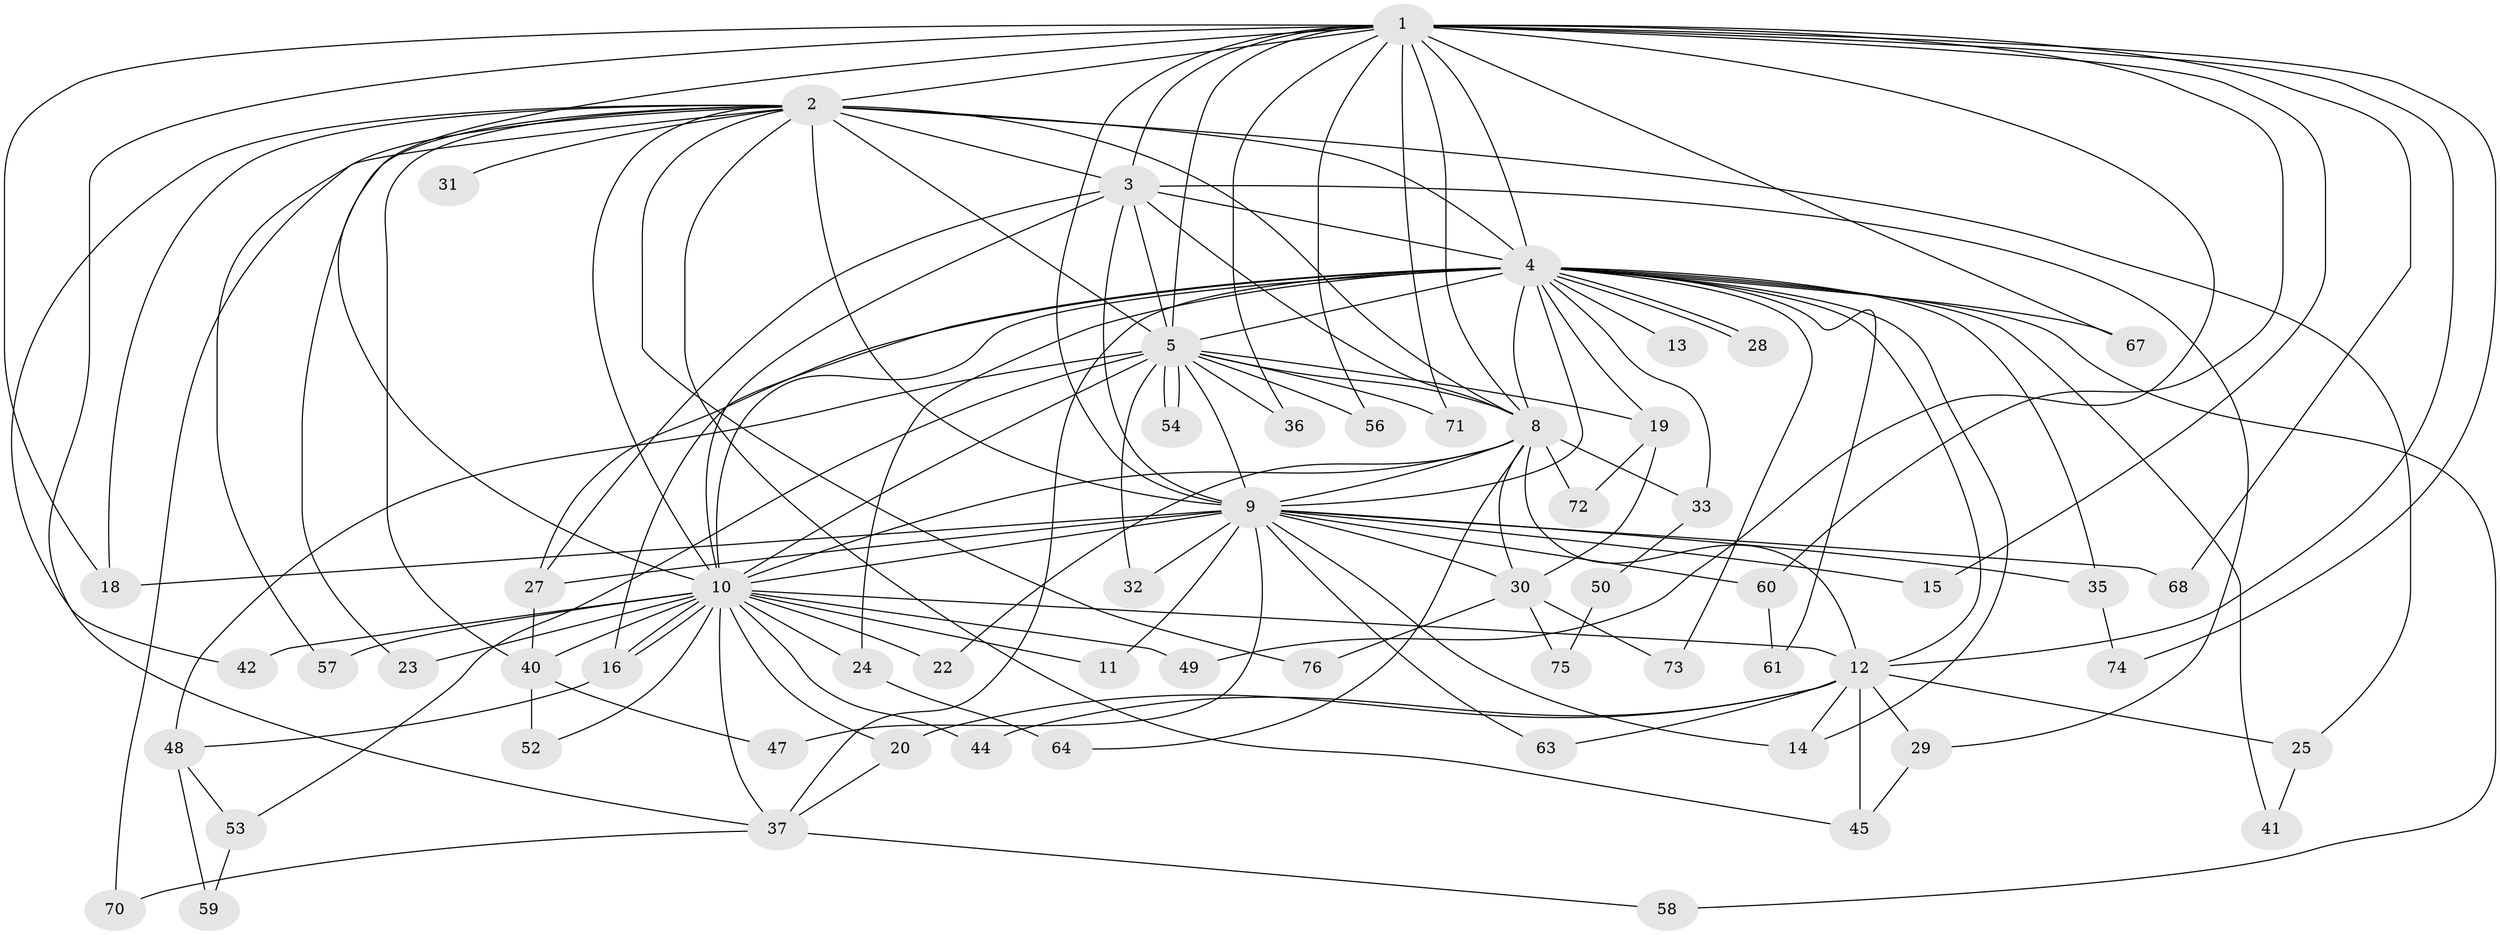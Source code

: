 // original degree distribution, {18: 0.03896103896103896, 12: 0.012987012987012988, 11: 0.025974025974025976, 19: 0.012987012987012988, 17: 0.012987012987012988, 14: 0.012987012987012988, 20: 0.012987012987012988, 26: 0.012987012987012988, 2: 0.4935064935064935, 3: 0.24675324675324675, 4: 0.06493506493506493, 6: 0.012987012987012988, 5: 0.03896103896103896}
// Generated by graph-tools (version 1.1) at 2025/10/02/27/25 16:10:59]
// undirected, 60 vertices, 140 edges
graph export_dot {
graph [start="1"]
  node [color=gray90,style=filled];
  1 [super="+55"];
  2 [super="+7"];
  3 [super="+38"];
  4 [super="+6"];
  5 [super="+43"];
  8 [super="+17"];
  9 [super="+21"];
  10 [super="+65"];
  11;
  12 [super="+77"];
  13;
  14 [super="+39"];
  15;
  16 [super="+26"];
  18;
  19 [super="+46"];
  20;
  22;
  23;
  24;
  25;
  27;
  28;
  29;
  30;
  31;
  32;
  33 [super="+34"];
  35;
  36;
  37 [super="+51"];
  40 [super="+62"];
  41;
  42;
  44;
  45 [super="+66"];
  47;
  48;
  49;
  50;
  52 [super="+69"];
  53;
  54;
  56;
  57;
  58;
  59;
  60;
  61;
  63;
  64;
  67;
  68;
  70;
  71;
  72;
  73;
  74;
  75;
  76;
  1 -- 2 [weight=2];
  1 -- 3;
  1 -- 4 [weight=2];
  1 -- 5;
  1 -- 8;
  1 -- 9;
  1 -- 10;
  1 -- 12;
  1 -- 15;
  1 -- 18;
  1 -- 36;
  1 -- 49;
  1 -- 56;
  1 -- 60;
  1 -- 74;
  1 -- 67;
  1 -- 68;
  1 -- 37;
  1 -- 71;
  2 -- 3 [weight=2];
  2 -- 4 [weight=4];
  2 -- 5 [weight=2];
  2 -- 8 [weight=2];
  2 -- 9 [weight=2];
  2 -- 10 [weight=3];
  2 -- 18;
  2 -- 31 [weight=2];
  2 -- 42;
  2 -- 70;
  2 -- 76;
  2 -- 23;
  2 -- 25;
  2 -- 45;
  2 -- 57;
  2 -- 40;
  3 -- 4 [weight=2];
  3 -- 5;
  3 -- 8;
  3 -- 9;
  3 -- 10;
  3 -- 29;
  3 -- 27;
  4 -- 5 [weight=2];
  4 -- 8 [weight=2];
  4 -- 9 [weight=2];
  4 -- 10 [weight=2];
  4 -- 13 [weight=2];
  4 -- 24;
  4 -- 27;
  4 -- 28;
  4 -- 28;
  4 -- 33;
  4 -- 35;
  4 -- 58;
  4 -- 73;
  4 -- 67;
  4 -- 12;
  4 -- 14;
  4 -- 19;
  4 -- 37;
  4 -- 41;
  4 -- 61;
  4 -- 16;
  5 -- 8;
  5 -- 9;
  5 -- 10 [weight=2];
  5 -- 19;
  5 -- 32;
  5 -- 36;
  5 -- 48;
  5 -- 53;
  5 -- 54;
  5 -- 54;
  5 -- 56;
  5 -- 71;
  8 -- 9;
  8 -- 10;
  8 -- 22;
  8 -- 30;
  8 -- 33 [weight=2];
  8 -- 64;
  8 -- 72;
  8 -- 12;
  9 -- 10;
  9 -- 11;
  9 -- 15;
  9 -- 27;
  9 -- 32;
  9 -- 35;
  9 -- 47;
  9 -- 60;
  9 -- 63;
  9 -- 68;
  9 -- 18;
  9 -- 30;
  9 -- 14;
  10 -- 11;
  10 -- 16;
  10 -- 16;
  10 -- 20;
  10 -- 22;
  10 -- 23;
  10 -- 24;
  10 -- 37;
  10 -- 40;
  10 -- 42;
  10 -- 44;
  10 -- 49;
  10 -- 52;
  10 -- 57;
  10 -- 12;
  12 -- 14;
  12 -- 20;
  12 -- 25;
  12 -- 29;
  12 -- 44;
  12 -- 45;
  12 -- 63;
  16 -- 48;
  19 -- 72;
  19 -- 30;
  20 -- 37;
  24 -- 64;
  25 -- 41;
  27 -- 40;
  29 -- 45;
  30 -- 73;
  30 -- 75;
  30 -- 76;
  33 -- 50 [weight=2];
  35 -- 74;
  37 -- 70;
  37 -- 58;
  40 -- 47;
  40 -- 52 [weight=2];
  48 -- 53;
  48 -- 59;
  50 -- 75;
  53 -- 59;
  60 -- 61;
}
